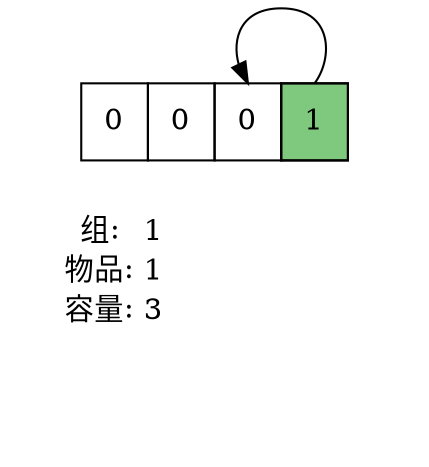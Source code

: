 
digraph g {
    node[shape=plaintext fixedsize=true  colorscheme=accent8 ];
    t1;
    a[
        label=< <TABLE CELLBORDER="1" BORDER="0" CELLSPACING="0" CELLPADDING="10">
            <tr>
                <td PORT="f0" >0</td>
                <td PORT="f1" >0</td>
                <td PORT="f2" >0</td>
                <td PORT="f3" BGCOLOR="1">1</td>
            </tr>
        </TABLE> >
    ];
    t2;
    b[
        label=< <TABLE CELLBORDER="1" BORDER="0" CELLSPACING="0" CELLPADDING="2" cellborder="0">
            <tr>
                <td PORT="">组:</td>
                <td PORT="">1</td>
            </tr>
            <tr>
                <td PORT="">物品:</td>
                <td PORT="">1</td>
            </tr>
            <tr>
                <td PORT="">容量:</td>
                <td PORT="">3</td>
            </tr>
        </TABLE> >
    ]
    a:f0:s->b[style=invis];
    b->t3[style=invis];
    a:f3:n->a:f2:n;

    t1,t2,t3[style=invis]
}
